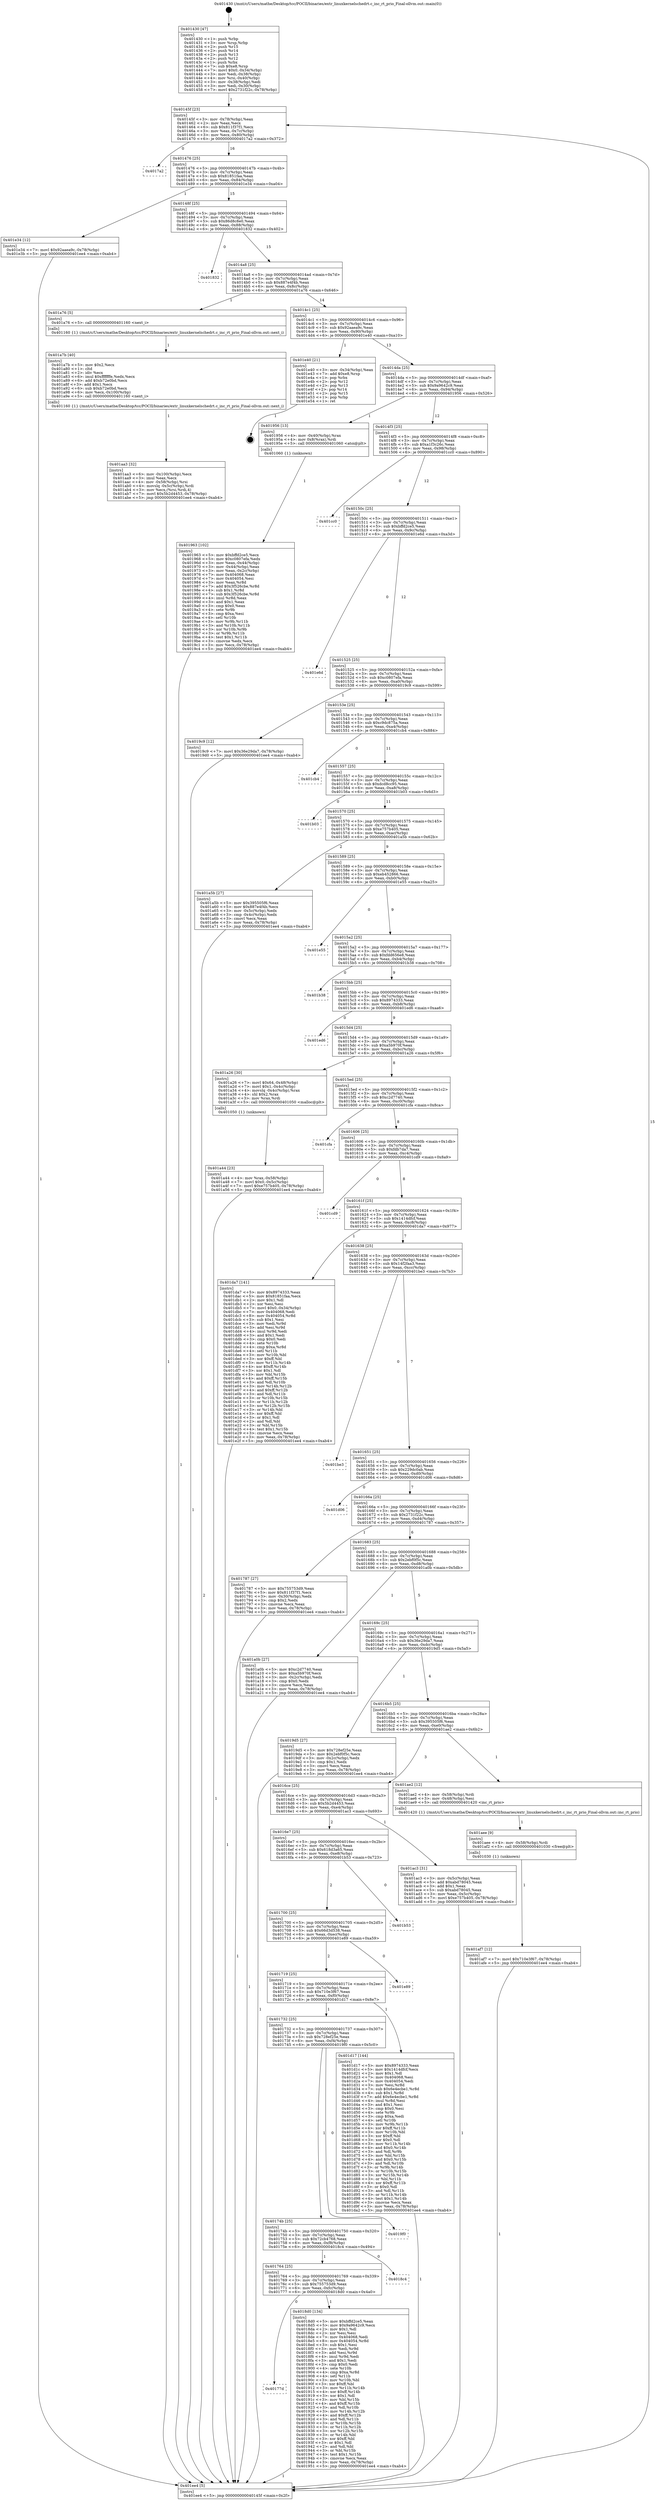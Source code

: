 digraph "0x401430" {
  label = "0x401430 (/mnt/c/Users/mathe/Desktop/tcc/POCII/binaries/extr_linuxkernelschedrt.c_inc_rt_prio_Final-ollvm.out::main(0))"
  labelloc = "t"
  node[shape=record]

  Entry [label="",width=0.3,height=0.3,shape=circle,fillcolor=black,style=filled]
  "0x40145f" [label="{
     0x40145f [23]\l
     | [instrs]\l
     &nbsp;&nbsp;0x40145f \<+3\>: mov -0x78(%rbp),%eax\l
     &nbsp;&nbsp;0x401462 \<+2\>: mov %eax,%ecx\l
     &nbsp;&nbsp;0x401464 \<+6\>: sub $0x811f37f1,%ecx\l
     &nbsp;&nbsp;0x40146a \<+3\>: mov %eax,-0x7c(%rbp)\l
     &nbsp;&nbsp;0x40146d \<+3\>: mov %ecx,-0x80(%rbp)\l
     &nbsp;&nbsp;0x401470 \<+6\>: je 00000000004017a2 \<main+0x372\>\l
  }"]
  "0x4017a2" [label="{
     0x4017a2\l
  }", style=dashed]
  "0x401476" [label="{
     0x401476 [25]\l
     | [instrs]\l
     &nbsp;&nbsp;0x401476 \<+5\>: jmp 000000000040147b \<main+0x4b\>\l
     &nbsp;&nbsp;0x40147b \<+3\>: mov -0x7c(%rbp),%eax\l
     &nbsp;&nbsp;0x40147e \<+5\>: sub $0x81851faa,%eax\l
     &nbsp;&nbsp;0x401483 \<+6\>: mov %eax,-0x84(%rbp)\l
     &nbsp;&nbsp;0x401489 \<+6\>: je 0000000000401e34 \<main+0xa04\>\l
  }"]
  Exit [label="",width=0.3,height=0.3,shape=circle,fillcolor=black,style=filled,peripheries=2]
  "0x401e34" [label="{
     0x401e34 [12]\l
     | [instrs]\l
     &nbsp;&nbsp;0x401e34 \<+7\>: movl $0x92aaea9c,-0x78(%rbp)\l
     &nbsp;&nbsp;0x401e3b \<+5\>: jmp 0000000000401ee4 \<main+0xab4\>\l
  }"]
  "0x40148f" [label="{
     0x40148f [25]\l
     | [instrs]\l
     &nbsp;&nbsp;0x40148f \<+5\>: jmp 0000000000401494 \<main+0x64\>\l
     &nbsp;&nbsp;0x401494 \<+3\>: mov -0x7c(%rbp),%eax\l
     &nbsp;&nbsp;0x401497 \<+5\>: sub $0x86d8c8e0,%eax\l
     &nbsp;&nbsp;0x40149c \<+6\>: mov %eax,-0x88(%rbp)\l
     &nbsp;&nbsp;0x4014a2 \<+6\>: je 0000000000401832 \<main+0x402\>\l
  }"]
  "0x401af7" [label="{
     0x401af7 [12]\l
     | [instrs]\l
     &nbsp;&nbsp;0x401af7 \<+7\>: movl $0x710e3f67,-0x78(%rbp)\l
     &nbsp;&nbsp;0x401afe \<+5\>: jmp 0000000000401ee4 \<main+0xab4\>\l
  }"]
  "0x401832" [label="{
     0x401832\l
  }", style=dashed]
  "0x4014a8" [label="{
     0x4014a8 [25]\l
     | [instrs]\l
     &nbsp;&nbsp;0x4014a8 \<+5\>: jmp 00000000004014ad \<main+0x7d\>\l
     &nbsp;&nbsp;0x4014ad \<+3\>: mov -0x7c(%rbp),%eax\l
     &nbsp;&nbsp;0x4014b0 \<+5\>: sub $0x887e4f4b,%eax\l
     &nbsp;&nbsp;0x4014b5 \<+6\>: mov %eax,-0x8c(%rbp)\l
     &nbsp;&nbsp;0x4014bb \<+6\>: je 0000000000401a76 \<main+0x646\>\l
  }"]
  "0x401aee" [label="{
     0x401aee [9]\l
     | [instrs]\l
     &nbsp;&nbsp;0x401aee \<+4\>: mov -0x58(%rbp),%rdi\l
     &nbsp;&nbsp;0x401af2 \<+5\>: call 0000000000401030 \<free@plt\>\l
     | [calls]\l
     &nbsp;&nbsp;0x401030 \{1\} (unknown)\l
  }"]
  "0x401a76" [label="{
     0x401a76 [5]\l
     | [instrs]\l
     &nbsp;&nbsp;0x401a76 \<+5\>: call 0000000000401160 \<next_i\>\l
     | [calls]\l
     &nbsp;&nbsp;0x401160 \{1\} (/mnt/c/Users/mathe/Desktop/tcc/POCII/binaries/extr_linuxkernelschedrt.c_inc_rt_prio_Final-ollvm.out::next_i)\l
  }"]
  "0x4014c1" [label="{
     0x4014c1 [25]\l
     | [instrs]\l
     &nbsp;&nbsp;0x4014c1 \<+5\>: jmp 00000000004014c6 \<main+0x96\>\l
     &nbsp;&nbsp;0x4014c6 \<+3\>: mov -0x7c(%rbp),%eax\l
     &nbsp;&nbsp;0x4014c9 \<+5\>: sub $0x92aaea9c,%eax\l
     &nbsp;&nbsp;0x4014ce \<+6\>: mov %eax,-0x90(%rbp)\l
     &nbsp;&nbsp;0x4014d4 \<+6\>: je 0000000000401e40 \<main+0xa10\>\l
  }"]
  "0x401aa3" [label="{
     0x401aa3 [32]\l
     | [instrs]\l
     &nbsp;&nbsp;0x401aa3 \<+6\>: mov -0x100(%rbp),%ecx\l
     &nbsp;&nbsp;0x401aa9 \<+3\>: imul %eax,%ecx\l
     &nbsp;&nbsp;0x401aac \<+4\>: mov -0x58(%rbp),%rsi\l
     &nbsp;&nbsp;0x401ab0 \<+4\>: movslq -0x5c(%rbp),%rdi\l
     &nbsp;&nbsp;0x401ab4 \<+3\>: mov %ecx,(%rsi,%rdi,4)\l
     &nbsp;&nbsp;0x401ab7 \<+7\>: movl $0x5b2d4453,-0x78(%rbp)\l
     &nbsp;&nbsp;0x401abe \<+5\>: jmp 0000000000401ee4 \<main+0xab4\>\l
  }"]
  "0x401e40" [label="{
     0x401e40 [21]\l
     | [instrs]\l
     &nbsp;&nbsp;0x401e40 \<+3\>: mov -0x34(%rbp),%eax\l
     &nbsp;&nbsp;0x401e43 \<+7\>: add $0xe8,%rsp\l
     &nbsp;&nbsp;0x401e4a \<+1\>: pop %rbx\l
     &nbsp;&nbsp;0x401e4b \<+2\>: pop %r12\l
     &nbsp;&nbsp;0x401e4d \<+2\>: pop %r13\l
     &nbsp;&nbsp;0x401e4f \<+2\>: pop %r14\l
     &nbsp;&nbsp;0x401e51 \<+2\>: pop %r15\l
     &nbsp;&nbsp;0x401e53 \<+1\>: pop %rbp\l
     &nbsp;&nbsp;0x401e54 \<+1\>: ret\l
  }"]
  "0x4014da" [label="{
     0x4014da [25]\l
     | [instrs]\l
     &nbsp;&nbsp;0x4014da \<+5\>: jmp 00000000004014df \<main+0xaf\>\l
     &nbsp;&nbsp;0x4014df \<+3\>: mov -0x7c(%rbp),%eax\l
     &nbsp;&nbsp;0x4014e2 \<+5\>: sub $0x9a9642c9,%eax\l
     &nbsp;&nbsp;0x4014e7 \<+6\>: mov %eax,-0x94(%rbp)\l
     &nbsp;&nbsp;0x4014ed \<+6\>: je 0000000000401956 \<main+0x526\>\l
  }"]
  "0x401a7b" [label="{
     0x401a7b [40]\l
     | [instrs]\l
     &nbsp;&nbsp;0x401a7b \<+5\>: mov $0x2,%ecx\l
     &nbsp;&nbsp;0x401a80 \<+1\>: cltd\l
     &nbsp;&nbsp;0x401a81 \<+2\>: idiv %ecx\l
     &nbsp;&nbsp;0x401a83 \<+6\>: imul $0xfffffffe,%edx,%ecx\l
     &nbsp;&nbsp;0x401a89 \<+6\>: add $0xb72e0bd,%ecx\l
     &nbsp;&nbsp;0x401a8f \<+3\>: add $0x1,%ecx\l
     &nbsp;&nbsp;0x401a92 \<+6\>: sub $0xb72e0bd,%ecx\l
     &nbsp;&nbsp;0x401a98 \<+6\>: mov %ecx,-0x100(%rbp)\l
     &nbsp;&nbsp;0x401a9e \<+5\>: call 0000000000401160 \<next_i\>\l
     | [calls]\l
     &nbsp;&nbsp;0x401160 \{1\} (/mnt/c/Users/mathe/Desktop/tcc/POCII/binaries/extr_linuxkernelschedrt.c_inc_rt_prio_Final-ollvm.out::next_i)\l
  }"]
  "0x401956" [label="{
     0x401956 [13]\l
     | [instrs]\l
     &nbsp;&nbsp;0x401956 \<+4\>: mov -0x40(%rbp),%rax\l
     &nbsp;&nbsp;0x40195a \<+4\>: mov 0x8(%rax),%rdi\l
     &nbsp;&nbsp;0x40195e \<+5\>: call 0000000000401060 \<atoi@plt\>\l
     | [calls]\l
     &nbsp;&nbsp;0x401060 \{1\} (unknown)\l
  }"]
  "0x4014f3" [label="{
     0x4014f3 [25]\l
     | [instrs]\l
     &nbsp;&nbsp;0x4014f3 \<+5\>: jmp 00000000004014f8 \<main+0xc8\>\l
     &nbsp;&nbsp;0x4014f8 \<+3\>: mov -0x7c(%rbp),%eax\l
     &nbsp;&nbsp;0x4014fb \<+5\>: sub $0xa1f3c26c,%eax\l
     &nbsp;&nbsp;0x401500 \<+6\>: mov %eax,-0x98(%rbp)\l
     &nbsp;&nbsp;0x401506 \<+6\>: je 0000000000401cc0 \<main+0x890\>\l
  }"]
  "0x401a44" [label="{
     0x401a44 [23]\l
     | [instrs]\l
     &nbsp;&nbsp;0x401a44 \<+4\>: mov %rax,-0x58(%rbp)\l
     &nbsp;&nbsp;0x401a48 \<+7\>: movl $0x0,-0x5c(%rbp)\l
     &nbsp;&nbsp;0x401a4f \<+7\>: movl $0xe757b405,-0x78(%rbp)\l
     &nbsp;&nbsp;0x401a56 \<+5\>: jmp 0000000000401ee4 \<main+0xab4\>\l
  }"]
  "0x401cc0" [label="{
     0x401cc0\l
  }", style=dashed]
  "0x40150c" [label="{
     0x40150c [25]\l
     | [instrs]\l
     &nbsp;&nbsp;0x40150c \<+5\>: jmp 0000000000401511 \<main+0xe1\>\l
     &nbsp;&nbsp;0x401511 \<+3\>: mov -0x7c(%rbp),%eax\l
     &nbsp;&nbsp;0x401514 \<+5\>: sub $0xbffd2ce5,%eax\l
     &nbsp;&nbsp;0x401519 \<+6\>: mov %eax,-0x9c(%rbp)\l
     &nbsp;&nbsp;0x40151f \<+6\>: je 0000000000401e6d \<main+0xa3d\>\l
  }"]
  "0x401963" [label="{
     0x401963 [102]\l
     | [instrs]\l
     &nbsp;&nbsp;0x401963 \<+5\>: mov $0xbffd2ce5,%ecx\l
     &nbsp;&nbsp;0x401968 \<+5\>: mov $0xc0807efa,%edx\l
     &nbsp;&nbsp;0x40196d \<+3\>: mov %eax,-0x44(%rbp)\l
     &nbsp;&nbsp;0x401970 \<+3\>: mov -0x44(%rbp),%eax\l
     &nbsp;&nbsp;0x401973 \<+3\>: mov %eax,-0x2c(%rbp)\l
     &nbsp;&nbsp;0x401976 \<+7\>: mov 0x404068,%eax\l
     &nbsp;&nbsp;0x40197d \<+7\>: mov 0x404054,%esi\l
     &nbsp;&nbsp;0x401984 \<+3\>: mov %eax,%r8d\l
     &nbsp;&nbsp;0x401987 \<+7\>: add $0x3f526cbe,%r8d\l
     &nbsp;&nbsp;0x40198e \<+4\>: sub $0x1,%r8d\l
     &nbsp;&nbsp;0x401992 \<+7\>: sub $0x3f526cbe,%r8d\l
     &nbsp;&nbsp;0x401999 \<+4\>: imul %r8d,%eax\l
     &nbsp;&nbsp;0x40199d \<+3\>: and $0x1,%eax\l
     &nbsp;&nbsp;0x4019a0 \<+3\>: cmp $0x0,%eax\l
     &nbsp;&nbsp;0x4019a3 \<+4\>: sete %r9b\l
     &nbsp;&nbsp;0x4019a7 \<+3\>: cmp $0xa,%esi\l
     &nbsp;&nbsp;0x4019aa \<+4\>: setl %r10b\l
     &nbsp;&nbsp;0x4019ae \<+3\>: mov %r9b,%r11b\l
     &nbsp;&nbsp;0x4019b1 \<+3\>: and %r10b,%r11b\l
     &nbsp;&nbsp;0x4019b4 \<+3\>: xor %r10b,%r9b\l
     &nbsp;&nbsp;0x4019b7 \<+3\>: or %r9b,%r11b\l
     &nbsp;&nbsp;0x4019ba \<+4\>: test $0x1,%r11b\l
     &nbsp;&nbsp;0x4019be \<+3\>: cmovne %edx,%ecx\l
     &nbsp;&nbsp;0x4019c1 \<+3\>: mov %ecx,-0x78(%rbp)\l
     &nbsp;&nbsp;0x4019c4 \<+5\>: jmp 0000000000401ee4 \<main+0xab4\>\l
  }"]
  "0x401e6d" [label="{
     0x401e6d\l
  }", style=dashed]
  "0x401525" [label="{
     0x401525 [25]\l
     | [instrs]\l
     &nbsp;&nbsp;0x401525 \<+5\>: jmp 000000000040152a \<main+0xfa\>\l
     &nbsp;&nbsp;0x40152a \<+3\>: mov -0x7c(%rbp),%eax\l
     &nbsp;&nbsp;0x40152d \<+5\>: sub $0xc0807efa,%eax\l
     &nbsp;&nbsp;0x401532 \<+6\>: mov %eax,-0xa0(%rbp)\l
     &nbsp;&nbsp;0x401538 \<+6\>: je 00000000004019c9 \<main+0x599\>\l
  }"]
  "0x40177d" [label="{
     0x40177d\l
  }", style=dashed]
  "0x4019c9" [label="{
     0x4019c9 [12]\l
     | [instrs]\l
     &nbsp;&nbsp;0x4019c9 \<+7\>: movl $0x36e29da7,-0x78(%rbp)\l
     &nbsp;&nbsp;0x4019d0 \<+5\>: jmp 0000000000401ee4 \<main+0xab4\>\l
  }"]
  "0x40153e" [label="{
     0x40153e [25]\l
     | [instrs]\l
     &nbsp;&nbsp;0x40153e \<+5\>: jmp 0000000000401543 \<main+0x113\>\l
     &nbsp;&nbsp;0x401543 \<+3\>: mov -0x7c(%rbp),%eax\l
     &nbsp;&nbsp;0x401546 \<+5\>: sub $0xc9dc875a,%eax\l
     &nbsp;&nbsp;0x40154b \<+6\>: mov %eax,-0xa4(%rbp)\l
     &nbsp;&nbsp;0x401551 \<+6\>: je 0000000000401cb4 \<main+0x884\>\l
  }"]
  "0x4018d0" [label="{
     0x4018d0 [134]\l
     | [instrs]\l
     &nbsp;&nbsp;0x4018d0 \<+5\>: mov $0xbffd2ce5,%eax\l
     &nbsp;&nbsp;0x4018d5 \<+5\>: mov $0x9a9642c9,%ecx\l
     &nbsp;&nbsp;0x4018da \<+2\>: mov $0x1,%dl\l
     &nbsp;&nbsp;0x4018dc \<+2\>: xor %esi,%esi\l
     &nbsp;&nbsp;0x4018de \<+7\>: mov 0x404068,%edi\l
     &nbsp;&nbsp;0x4018e5 \<+8\>: mov 0x404054,%r8d\l
     &nbsp;&nbsp;0x4018ed \<+3\>: sub $0x1,%esi\l
     &nbsp;&nbsp;0x4018f0 \<+3\>: mov %edi,%r9d\l
     &nbsp;&nbsp;0x4018f3 \<+3\>: add %esi,%r9d\l
     &nbsp;&nbsp;0x4018f6 \<+4\>: imul %r9d,%edi\l
     &nbsp;&nbsp;0x4018fa \<+3\>: and $0x1,%edi\l
     &nbsp;&nbsp;0x4018fd \<+3\>: cmp $0x0,%edi\l
     &nbsp;&nbsp;0x401900 \<+4\>: sete %r10b\l
     &nbsp;&nbsp;0x401904 \<+4\>: cmp $0xa,%r8d\l
     &nbsp;&nbsp;0x401908 \<+4\>: setl %r11b\l
     &nbsp;&nbsp;0x40190c \<+3\>: mov %r10b,%bl\l
     &nbsp;&nbsp;0x40190f \<+3\>: xor $0xff,%bl\l
     &nbsp;&nbsp;0x401912 \<+3\>: mov %r11b,%r14b\l
     &nbsp;&nbsp;0x401915 \<+4\>: xor $0xff,%r14b\l
     &nbsp;&nbsp;0x401919 \<+3\>: xor $0x1,%dl\l
     &nbsp;&nbsp;0x40191c \<+3\>: mov %bl,%r15b\l
     &nbsp;&nbsp;0x40191f \<+4\>: and $0xff,%r15b\l
     &nbsp;&nbsp;0x401923 \<+3\>: and %dl,%r10b\l
     &nbsp;&nbsp;0x401926 \<+3\>: mov %r14b,%r12b\l
     &nbsp;&nbsp;0x401929 \<+4\>: and $0xff,%r12b\l
     &nbsp;&nbsp;0x40192d \<+3\>: and %dl,%r11b\l
     &nbsp;&nbsp;0x401930 \<+3\>: or %r10b,%r15b\l
     &nbsp;&nbsp;0x401933 \<+3\>: or %r11b,%r12b\l
     &nbsp;&nbsp;0x401936 \<+3\>: xor %r12b,%r15b\l
     &nbsp;&nbsp;0x401939 \<+3\>: or %r14b,%bl\l
     &nbsp;&nbsp;0x40193c \<+3\>: xor $0xff,%bl\l
     &nbsp;&nbsp;0x40193f \<+3\>: or $0x1,%dl\l
     &nbsp;&nbsp;0x401942 \<+2\>: and %dl,%bl\l
     &nbsp;&nbsp;0x401944 \<+3\>: or %bl,%r15b\l
     &nbsp;&nbsp;0x401947 \<+4\>: test $0x1,%r15b\l
     &nbsp;&nbsp;0x40194b \<+3\>: cmovne %ecx,%eax\l
     &nbsp;&nbsp;0x40194e \<+3\>: mov %eax,-0x78(%rbp)\l
     &nbsp;&nbsp;0x401951 \<+5\>: jmp 0000000000401ee4 \<main+0xab4\>\l
  }"]
  "0x401cb4" [label="{
     0x401cb4\l
  }", style=dashed]
  "0x401557" [label="{
     0x401557 [25]\l
     | [instrs]\l
     &nbsp;&nbsp;0x401557 \<+5\>: jmp 000000000040155c \<main+0x12c\>\l
     &nbsp;&nbsp;0x40155c \<+3\>: mov -0x7c(%rbp),%eax\l
     &nbsp;&nbsp;0x40155f \<+5\>: sub $0xdcd8cc95,%eax\l
     &nbsp;&nbsp;0x401564 \<+6\>: mov %eax,-0xa8(%rbp)\l
     &nbsp;&nbsp;0x40156a \<+6\>: je 0000000000401b03 \<main+0x6d3\>\l
  }"]
  "0x401764" [label="{
     0x401764 [25]\l
     | [instrs]\l
     &nbsp;&nbsp;0x401764 \<+5\>: jmp 0000000000401769 \<main+0x339\>\l
     &nbsp;&nbsp;0x401769 \<+3\>: mov -0x7c(%rbp),%eax\l
     &nbsp;&nbsp;0x40176c \<+5\>: sub $0x755753d9,%eax\l
     &nbsp;&nbsp;0x401771 \<+6\>: mov %eax,-0xfc(%rbp)\l
     &nbsp;&nbsp;0x401777 \<+6\>: je 00000000004018d0 \<main+0x4a0\>\l
  }"]
  "0x401b03" [label="{
     0x401b03\l
  }", style=dashed]
  "0x401570" [label="{
     0x401570 [25]\l
     | [instrs]\l
     &nbsp;&nbsp;0x401570 \<+5\>: jmp 0000000000401575 \<main+0x145\>\l
     &nbsp;&nbsp;0x401575 \<+3\>: mov -0x7c(%rbp),%eax\l
     &nbsp;&nbsp;0x401578 \<+5\>: sub $0xe757b405,%eax\l
     &nbsp;&nbsp;0x40157d \<+6\>: mov %eax,-0xac(%rbp)\l
     &nbsp;&nbsp;0x401583 \<+6\>: je 0000000000401a5b \<main+0x62b\>\l
  }"]
  "0x4018c4" [label="{
     0x4018c4\l
  }", style=dashed]
  "0x401a5b" [label="{
     0x401a5b [27]\l
     | [instrs]\l
     &nbsp;&nbsp;0x401a5b \<+5\>: mov $0x395505f6,%eax\l
     &nbsp;&nbsp;0x401a60 \<+5\>: mov $0x887e4f4b,%ecx\l
     &nbsp;&nbsp;0x401a65 \<+3\>: mov -0x5c(%rbp),%edx\l
     &nbsp;&nbsp;0x401a68 \<+3\>: cmp -0x4c(%rbp),%edx\l
     &nbsp;&nbsp;0x401a6b \<+3\>: cmovl %ecx,%eax\l
     &nbsp;&nbsp;0x401a6e \<+3\>: mov %eax,-0x78(%rbp)\l
     &nbsp;&nbsp;0x401a71 \<+5\>: jmp 0000000000401ee4 \<main+0xab4\>\l
  }"]
  "0x401589" [label="{
     0x401589 [25]\l
     | [instrs]\l
     &nbsp;&nbsp;0x401589 \<+5\>: jmp 000000000040158e \<main+0x15e\>\l
     &nbsp;&nbsp;0x40158e \<+3\>: mov -0x7c(%rbp),%eax\l
     &nbsp;&nbsp;0x401591 \<+5\>: sub $0xeb452866,%eax\l
     &nbsp;&nbsp;0x401596 \<+6\>: mov %eax,-0xb0(%rbp)\l
     &nbsp;&nbsp;0x40159c \<+6\>: je 0000000000401e55 \<main+0xa25\>\l
  }"]
  "0x40174b" [label="{
     0x40174b [25]\l
     | [instrs]\l
     &nbsp;&nbsp;0x40174b \<+5\>: jmp 0000000000401750 \<main+0x320\>\l
     &nbsp;&nbsp;0x401750 \<+3\>: mov -0x7c(%rbp),%eax\l
     &nbsp;&nbsp;0x401753 \<+5\>: sub $0x72cb4768,%eax\l
     &nbsp;&nbsp;0x401758 \<+6\>: mov %eax,-0xf8(%rbp)\l
     &nbsp;&nbsp;0x40175e \<+6\>: je 00000000004018c4 \<main+0x494\>\l
  }"]
  "0x401e55" [label="{
     0x401e55\l
  }", style=dashed]
  "0x4015a2" [label="{
     0x4015a2 [25]\l
     | [instrs]\l
     &nbsp;&nbsp;0x4015a2 \<+5\>: jmp 00000000004015a7 \<main+0x177\>\l
     &nbsp;&nbsp;0x4015a7 \<+3\>: mov -0x7c(%rbp),%eax\l
     &nbsp;&nbsp;0x4015aa \<+5\>: sub $0xfdd656e8,%eax\l
     &nbsp;&nbsp;0x4015af \<+6\>: mov %eax,-0xb4(%rbp)\l
     &nbsp;&nbsp;0x4015b5 \<+6\>: je 0000000000401b38 \<main+0x708\>\l
  }"]
  "0x4019f0" [label="{
     0x4019f0\l
  }", style=dashed]
  "0x401b38" [label="{
     0x401b38\l
  }", style=dashed]
  "0x4015bb" [label="{
     0x4015bb [25]\l
     | [instrs]\l
     &nbsp;&nbsp;0x4015bb \<+5\>: jmp 00000000004015c0 \<main+0x190\>\l
     &nbsp;&nbsp;0x4015c0 \<+3\>: mov -0x7c(%rbp),%eax\l
     &nbsp;&nbsp;0x4015c3 \<+5\>: sub $0x8974333,%eax\l
     &nbsp;&nbsp;0x4015c8 \<+6\>: mov %eax,-0xb8(%rbp)\l
     &nbsp;&nbsp;0x4015ce \<+6\>: je 0000000000401ed6 \<main+0xaa6\>\l
  }"]
  "0x401732" [label="{
     0x401732 [25]\l
     | [instrs]\l
     &nbsp;&nbsp;0x401732 \<+5\>: jmp 0000000000401737 \<main+0x307\>\l
     &nbsp;&nbsp;0x401737 \<+3\>: mov -0x7c(%rbp),%eax\l
     &nbsp;&nbsp;0x40173a \<+5\>: sub $0x728ef25e,%eax\l
     &nbsp;&nbsp;0x40173f \<+6\>: mov %eax,-0xf4(%rbp)\l
     &nbsp;&nbsp;0x401745 \<+6\>: je 00000000004019f0 \<main+0x5c0\>\l
  }"]
  "0x401ed6" [label="{
     0x401ed6\l
  }", style=dashed]
  "0x4015d4" [label="{
     0x4015d4 [25]\l
     | [instrs]\l
     &nbsp;&nbsp;0x4015d4 \<+5\>: jmp 00000000004015d9 \<main+0x1a9\>\l
     &nbsp;&nbsp;0x4015d9 \<+3\>: mov -0x7c(%rbp),%eax\l
     &nbsp;&nbsp;0x4015dc \<+5\>: sub $0xa5b970f,%eax\l
     &nbsp;&nbsp;0x4015e1 \<+6\>: mov %eax,-0xbc(%rbp)\l
     &nbsp;&nbsp;0x4015e7 \<+6\>: je 0000000000401a26 \<main+0x5f6\>\l
  }"]
  "0x401d17" [label="{
     0x401d17 [144]\l
     | [instrs]\l
     &nbsp;&nbsp;0x401d17 \<+5\>: mov $0x8974333,%eax\l
     &nbsp;&nbsp;0x401d1c \<+5\>: mov $0x1414dfcf,%ecx\l
     &nbsp;&nbsp;0x401d21 \<+2\>: mov $0x1,%dl\l
     &nbsp;&nbsp;0x401d23 \<+7\>: mov 0x404068,%esi\l
     &nbsp;&nbsp;0x401d2a \<+7\>: mov 0x404054,%edi\l
     &nbsp;&nbsp;0x401d31 \<+3\>: mov %esi,%r8d\l
     &nbsp;&nbsp;0x401d34 \<+7\>: sub $0x6e4ecbe1,%r8d\l
     &nbsp;&nbsp;0x401d3b \<+4\>: sub $0x1,%r8d\l
     &nbsp;&nbsp;0x401d3f \<+7\>: add $0x6e4ecbe1,%r8d\l
     &nbsp;&nbsp;0x401d46 \<+4\>: imul %r8d,%esi\l
     &nbsp;&nbsp;0x401d4a \<+3\>: and $0x1,%esi\l
     &nbsp;&nbsp;0x401d4d \<+3\>: cmp $0x0,%esi\l
     &nbsp;&nbsp;0x401d50 \<+4\>: sete %r9b\l
     &nbsp;&nbsp;0x401d54 \<+3\>: cmp $0xa,%edi\l
     &nbsp;&nbsp;0x401d57 \<+4\>: setl %r10b\l
     &nbsp;&nbsp;0x401d5b \<+3\>: mov %r9b,%r11b\l
     &nbsp;&nbsp;0x401d5e \<+4\>: xor $0xff,%r11b\l
     &nbsp;&nbsp;0x401d62 \<+3\>: mov %r10b,%bl\l
     &nbsp;&nbsp;0x401d65 \<+3\>: xor $0xff,%bl\l
     &nbsp;&nbsp;0x401d68 \<+3\>: xor $0x0,%dl\l
     &nbsp;&nbsp;0x401d6b \<+3\>: mov %r11b,%r14b\l
     &nbsp;&nbsp;0x401d6e \<+4\>: and $0x0,%r14b\l
     &nbsp;&nbsp;0x401d72 \<+3\>: and %dl,%r9b\l
     &nbsp;&nbsp;0x401d75 \<+3\>: mov %bl,%r15b\l
     &nbsp;&nbsp;0x401d78 \<+4\>: and $0x0,%r15b\l
     &nbsp;&nbsp;0x401d7c \<+3\>: and %dl,%r10b\l
     &nbsp;&nbsp;0x401d7f \<+3\>: or %r9b,%r14b\l
     &nbsp;&nbsp;0x401d82 \<+3\>: or %r10b,%r15b\l
     &nbsp;&nbsp;0x401d85 \<+3\>: xor %r15b,%r14b\l
     &nbsp;&nbsp;0x401d88 \<+3\>: or %bl,%r11b\l
     &nbsp;&nbsp;0x401d8b \<+4\>: xor $0xff,%r11b\l
     &nbsp;&nbsp;0x401d8f \<+3\>: or $0x0,%dl\l
     &nbsp;&nbsp;0x401d92 \<+3\>: and %dl,%r11b\l
     &nbsp;&nbsp;0x401d95 \<+3\>: or %r11b,%r14b\l
     &nbsp;&nbsp;0x401d98 \<+4\>: test $0x1,%r14b\l
     &nbsp;&nbsp;0x401d9c \<+3\>: cmovne %ecx,%eax\l
     &nbsp;&nbsp;0x401d9f \<+3\>: mov %eax,-0x78(%rbp)\l
     &nbsp;&nbsp;0x401da2 \<+5\>: jmp 0000000000401ee4 \<main+0xab4\>\l
  }"]
  "0x401a26" [label="{
     0x401a26 [30]\l
     | [instrs]\l
     &nbsp;&nbsp;0x401a26 \<+7\>: movl $0x64,-0x48(%rbp)\l
     &nbsp;&nbsp;0x401a2d \<+7\>: movl $0x1,-0x4c(%rbp)\l
     &nbsp;&nbsp;0x401a34 \<+4\>: movslq -0x4c(%rbp),%rax\l
     &nbsp;&nbsp;0x401a38 \<+4\>: shl $0x2,%rax\l
     &nbsp;&nbsp;0x401a3c \<+3\>: mov %rax,%rdi\l
     &nbsp;&nbsp;0x401a3f \<+5\>: call 0000000000401050 \<malloc@plt\>\l
     | [calls]\l
     &nbsp;&nbsp;0x401050 \{1\} (unknown)\l
  }"]
  "0x4015ed" [label="{
     0x4015ed [25]\l
     | [instrs]\l
     &nbsp;&nbsp;0x4015ed \<+5\>: jmp 00000000004015f2 \<main+0x1c2\>\l
     &nbsp;&nbsp;0x4015f2 \<+3\>: mov -0x7c(%rbp),%eax\l
     &nbsp;&nbsp;0x4015f5 \<+5\>: sub $0xc2d7740,%eax\l
     &nbsp;&nbsp;0x4015fa \<+6\>: mov %eax,-0xc0(%rbp)\l
     &nbsp;&nbsp;0x401600 \<+6\>: je 0000000000401cfa \<main+0x8ca\>\l
  }"]
  "0x401719" [label="{
     0x401719 [25]\l
     | [instrs]\l
     &nbsp;&nbsp;0x401719 \<+5\>: jmp 000000000040171e \<main+0x2ee\>\l
     &nbsp;&nbsp;0x40171e \<+3\>: mov -0x7c(%rbp),%eax\l
     &nbsp;&nbsp;0x401721 \<+5\>: sub $0x710e3f67,%eax\l
     &nbsp;&nbsp;0x401726 \<+6\>: mov %eax,-0xf0(%rbp)\l
     &nbsp;&nbsp;0x40172c \<+6\>: je 0000000000401d17 \<main+0x8e7\>\l
  }"]
  "0x401cfa" [label="{
     0x401cfa\l
  }", style=dashed]
  "0x401606" [label="{
     0x401606 [25]\l
     | [instrs]\l
     &nbsp;&nbsp;0x401606 \<+5\>: jmp 000000000040160b \<main+0x1db\>\l
     &nbsp;&nbsp;0x40160b \<+3\>: mov -0x7c(%rbp),%eax\l
     &nbsp;&nbsp;0x40160e \<+5\>: sub $0xfdb7da7,%eax\l
     &nbsp;&nbsp;0x401613 \<+6\>: mov %eax,-0xc4(%rbp)\l
     &nbsp;&nbsp;0x401619 \<+6\>: je 0000000000401cd9 \<main+0x8a9\>\l
  }"]
  "0x401e89" [label="{
     0x401e89\l
  }", style=dashed]
  "0x401cd9" [label="{
     0x401cd9\l
  }", style=dashed]
  "0x40161f" [label="{
     0x40161f [25]\l
     | [instrs]\l
     &nbsp;&nbsp;0x40161f \<+5\>: jmp 0000000000401624 \<main+0x1f4\>\l
     &nbsp;&nbsp;0x401624 \<+3\>: mov -0x7c(%rbp),%eax\l
     &nbsp;&nbsp;0x401627 \<+5\>: sub $0x1414dfcf,%eax\l
     &nbsp;&nbsp;0x40162c \<+6\>: mov %eax,-0xc8(%rbp)\l
     &nbsp;&nbsp;0x401632 \<+6\>: je 0000000000401da7 \<main+0x977\>\l
  }"]
  "0x401700" [label="{
     0x401700 [25]\l
     | [instrs]\l
     &nbsp;&nbsp;0x401700 \<+5\>: jmp 0000000000401705 \<main+0x2d5\>\l
     &nbsp;&nbsp;0x401705 \<+3\>: mov -0x7c(%rbp),%eax\l
     &nbsp;&nbsp;0x401708 \<+5\>: sub $0x66d3d538,%eax\l
     &nbsp;&nbsp;0x40170d \<+6\>: mov %eax,-0xec(%rbp)\l
     &nbsp;&nbsp;0x401713 \<+6\>: je 0000000000401e89 \<main+0xa59\>\l
  }"]
  "0x401da7" [label="{
     0x401da7 [141]\l
     | [instrs]\l
     &nbsp;&nbsp;0x401da7 \<+5\>: mov $0x8974333,%eax\l
     &nbsp;&nbsp;0x401dac \<+5\>: mov $0x81851faa,%ecx\l
     &nbsp;&nbsp;0x401db1 \<+2\>: mov $0x1,%dl\l
     &nbsp;&nbsp;0x401db3 \<+2\>: xor %esi,%esi\l
     &nbsp;&nbsp;0x401db5 \<+7\>: movl $0x0,-0x34(%rbp)\l
     &nbsp;&nbsp;0x401dbc \<+7\>: mov 0x404068,%edi\l
     &nbsp;&nbsp;0x401dc3 \<+8\>: mov 0x404054,%r8d\l
     &nbsp;&nbsp;0x401dcb \<+3\>: sub $0x1,%esi\l
     &nbsp;&nbsp;0x401dce \<+3\>: mov %edi,%r9d\l
     &nbsp;&nbsp;0x401dd1 \<+3\>: add %esi,%r9d\l
     &nbsp;&nbsp;0x401dd4 \<+4\>: imul %r9d,%edi\l
     &nbsp;&nbsp;0x401dd8 \<+3\>: and $0x1,%edi\l
     &nbsp;&nbsp;0x401ddb \<+3\>: cmp $0x0,%edi\l
     &nbsp;&nbsp;0x401dde \<+4\>: sete %r10b\l
     &nbsp;&nbsp;0x401de2 \<+4\>: cmp $0xa,%r8d\l
     &nbsp;&nbsp;0x401de6 \<+4\>: setl %r11b\l
     &nbsp;&nbsp;0x401dea \<+3\>: mov %r10b,%bl\l
     &nbsp;&nbsp;0x401ded \<+3\>: xor $0xff,%bl\l
     &nbsp;&nbsp;0x401df0 \<+3\>: mov %r11b,%r14b\l
     &nbsp;&nbsp;0x401df3 \<+4\>: xor $0xff,%r14b\l
     &nbsp;&nbsp;0x401df7 \<+3\>: xor $0x1,%dl\l
     &nbsp;&nbsp;0x401dfa \<+3\>: mov %bl,%r15b\l
     &nbsp;&nbsp;0x401dfd \<+4\>: and $0xff,%r15b\l
     &nbsp;&nbsp;0x401e01 \<+3\>: and %dl,%r10b\l
     &nbsp;&nbsp;0x401e04 \<+3\>: mov %r14b,%r12b\l
     &nbsp;&nbsp;0x401e07 \<+4\>: and $0xff,%r12b\l
     &nbsp;&nbsp;0x401e0b \<+3\>: and %dl,%r11b\l
     &nbsp;&nbsp;0x401e0e \<+3\>: or %r10b,%r15b\l
     &nbsp;&nbsp;0x401e11 \<+3\>: or %r11b,%r12b\l
     &nbsp;&nbsp;0x401e14 \<+3\>: xor %r12b,%r15b\l
     &nbsp;&nbsp;0x401e17 \<+3\>: or %r14b,%bl\l
     &nbsp;&nbsp;0x401e1a \<+3\>: xor $0xff,%bl\l
     &nbsp;&nbsp;0x401e1d \<+3\>: or $0x1,%dl\l
     &nbsp;&nbsp;0x401e20 \<+2\>: and %dl,%bl\l
     &nbsp;&nbsp;0x401e22 \<+3\>: or %bl,%r15b\l
     &nbsp;&nbsp;0x401e25 \<+4\>: test $0x1,%r15b\l
     &nbsp;&nbsp;0x401e29 \<+3\>: cmovne %ecx,%eax\l
     &nbsp;&nbsp;0x401e2c \<+3\>: mov %eax,-0x78(%rbp)\l
     &nbsp;&nbsp;0x401e2f \<+5\>: jmp 0000000000401ee4 \<main+0xab4\>\l
  }"]
  "0x401638" [label="{
     0x401638 [25]\l
     | [instrs]\l
     &nbsp;&nbsp;0x401638 \<+5\>: jmp 000000000040163d \<main+0x20d\>\l
     &nbsp;&nbsp;0x40163d \<+3\>: mov -0x7c(%rbp),%eax\l
     &nbsp;&nbsp;0x401640 \<+5\>: sub $0x14f2faa3,%eax\l
     &nbsp;&nbsp;0x401645 \<+6\>: mov %eax,-0xcc(%rbp)\l
     &nbsp;&nbsp;0x40164b \<+6\>: je 0000000000401be3 \<main+0x7b3\>\l
  }"]
  "0x401b53" [label="{
     0x401b53\l
  }", style=dashed]
  "0x401be3" [label="{
     0x401be3\l
  }", style=dashed]
  "0x401651" [label="{
     0x401651 [25]\l
     | [instrs]\l
     &nbsp;&nbsp;0x401651 \<+5\>: jmp 0000000000401656 \<main+0x226\>\l
     &nbsp;&nbsp;0x401656 \<+3\>: mov -0x7c(%rbp),%eax\l
     &nbsp;&nbsp;0x401659 \<+5\>: sub $0x229dc0ab,%eax\l
     &nbsp;&nbsp;0x40165e \<+6\>: mov %eax,-0xd0(%rbp)\l
     &nbsp;&nbsp;0x401664 \<+6\>: je 0000000000401d06 \<main+0x8d6\>\l
  }"]
  "0x4016e7" [label="{
     0x4016e7 [25]\l
     | [instrs]\l
     &nbsp;&nbsp;0x4016e7 \<+5\>: jmp 00000000004016ec \<main+0x2bc\>\l
     &nbsp;&nbsp;0x4016ec \<+3\>: mov -0x7c(%rbp),%eax\l
     &nbsp;&nbsp;0x4016ef \<+5\>: sub $0x618d3a65,%eax\l
     &nbsp;&nbsp;0x4016f4 \<+6\>: mov %eax,-0xe8(%rbp)\l
     &nbsp;&nbsp;0x4016fa \<+6\>: je 0000000000401b53 \<main+0x723\>\l
  }"]
  "0x401d06" [label="{
     0x401d06\l
  }", style=dashed]
  "0x40166a" [label="{
     0x40166a [25]\l
     | [instrs]\l
     &nbsp;&nbsp;0x40166a \<+5\>: jmp 000000000040166f \<main+0x23f\>\l
     &nbsp;&nbsp;0x40166f \<+3\>: mov -0x7c(%rbp),%eax\l
     &nbsp;&nbsp;0x401672 \<+5\>: sub $0x2731f22c,%eax\l
     &nbsp;&nbsp;0x401677 \<+6\>: mov %eax,-0xd4(%rbp)\l
     &nbsp;&nbsp;0x40167d \<+6\>: je 0000000000401787 \<main+0x357\>\l
  }"]
  "0x401ac3" [label="{
     0x401ac3 [31]\l
     | [instrs]\l
     &nbsp;&nbsp;0x401ac3 \<+3\>: mov -0x5c(%rbp),%eax\l
     &nbsp;&nbsp;0x401ac6 \<+5\>: add $0xabd78045,%eax\l
     &nbsp;&nbsp;0x401acb \<+3\>: add $0x1,%eax\l
     &nbsp;&nbsp;0x401ace \<+5\>: sub $0xabd78045,%eax\l
     &nbsp;&nbsp;0x401ad3 \<+3\>: mov %eax,-0x5c(%rbp)\l
     &nbsp;&nbsp;0x401ad6 \<+7\>: movl $0xe757b405,-0x78(%rbp)\l
     &nbsp;&nbsp;0x401add \<+5\>: jmp 0000000000401ee4 \<main+0xab4\>\l
  }"]
  "0x401787" [label="{
     0x401787 [27]\l
     | [instrs]\l
     &nbsp;&nbsp;0x401787 \<+5\>: mov $0x755753d9,%eax\l
     &nbsp;&nbsp;0x40178c \<+5\>: mov $0x811f37f1,%ecx\l
     &nbsp;&nbsp;0x401791 \<+3\>: mov -0x30(%rbp),%edx\l
     &nbsp;&nbsp;0x401794 \<+3\>: cmp $0x2,%edx\l
     &nbsp;&nbsp;0x401797 \<+3\>: cmovne %ecx,%eax\l
     &nbsp;&nbsp;0x40179a \<+3\>: mov %eax,-0x78(%rbp)\l
     &nbsp;&nbsp;0x40179d \<+5\>: jmp 0000000000401ee4 \<main+0xab4\>\l
  }"]
  "0x401683" [label="{
     0x401683 [25]\l
     | [instrs]\l
     &nbsp;&nbsp;0x401683 \<+5\>: jmp 0000000000401688 \<main+0x258\>\l
     &nbsp;&nbsp;0x401688 \<+3\>: mov -0x7c(%rbp),%eax\l
     &nbsp;&nbsp;0x40168b \<+5\>: sub $0x2ebf0f5c,%eax\l
     &nbsp;&nbsp;0x401690 \<+6\>: mov %eax,-0xd8(%rbp)\l
     &nbsp;&nbsp;0x401696 \<+6\>: je 0000000000401a0b \<main+0x5db\>\l
  }"]
  "0x401ee4" [label="{
     0x401ee4 [5]\l
     | [instrs]\l
     &nbsp;&nbsp;0x401ee4 \<+5\>: jmp 000000000040145f \<main+0x2f\>\l
  }"]
  "0x401430" [label="{
     0x401430 [47]\l
     | [instrs]\l
     &nbsp;&nbsp;0x401430 \<+1\>: push %rbp\l
     &nbsp;&nbsp;0x401431 \<+3\>: mov %rsp,%rbp\l
     &nbsp;&nbsp;0x401434 \<+2\>: push %r15\l
     &nbsp;&nbsp;0x401436 \<+2\>: push %r14\l
     &nbsp;&nbsp;0x401438 \<+2\>: push %r13\l
     &nbsp;&nbsp;0x40143a \<+2\>: push %r12\l
     &nbsp;&nbsp;0x40143c \<+1\>: push %rbx\l
     &nbsp;&nbsp;0x40143d \<+7\>: sub $0xe8,%rsp\l
     &nbsp;&nbsp;0x401444 \<+7\>: movl $0x0,-0x34(%rbp)\l
     &nbsp;&nbsp;0x40144b \<+3\>: mov %edi,-0x38(%rbp)\l
     &nbsp;&nbsp;0x40144e \<+4\>: mov %rsi,-0x40(%rbp)\l
     &nbsp;&nbsp;0x401452 \<+3\>: mov -0x38(%rbp),%edi\l
     &nbsp;&nbsp;0x401455 \<+3\>: mov %edi,-0x30(%rbp)\l
     &nbsp;&nbsp;0x401458 \<+7\>: movl $0x2731f22c,-0x78(%rbp)\l
  }"]
  "0x4016ce" [label="{
     0x4016ce [25]\l
     | [instrs]\l
     &nbsp;&nbsp;0x4016ce \<+5\>: jmp 00000000004016d3 \<main+0x2a3\>\l
     &nbsp;&nbsp;0x4016d3 \<+3\>: mov -0x7c(%rbp),%eax\l
     &nbsp;&nbsp;0x4016d6 \<+5\>: sub $0x5b2d4453,%eax\l
     &nbsp;&nbsp;0x4016db \<+6\>: mov %eax,-0xe4(%rbp)\l
     &nbsp;&nbsp;0x4016e1 \<+6\>: je 0000000000401ac3 \<main+0x693\>\l
  }"]
  "0x401a0b" [label="{
     0x401a0b [27]\l
     | [instrs]\l
     &nbsp;&nbsp;0x401a0b \<+5\>: mov $0xc2d7740,%eax\l
     &nbsp;&nbsp;0x401a10 \<+5\>: mov $0xa5b970f,%ecx\l
     &nbsp;&nbsp;0x401a15 \<+3\>: mov -0x2c(%rbp),%edx\l
     &nbsp;&nbsp;0x401a18 \<+3\>: cmp $0x0,%edx\l
     &nbsp;&nbsp;0x401a1b \<+3\>: cmove %ecx,%eax\l
     &nbsp;&nbsp;0x401a1e \<+3\>: mov %eax,-0x78(%rbp)\l
     &nbsp;&nbsp;0x401a21 \<+5\>: jmp 0000000000401ee4 \<main+0xab4\>\l
  }"]
  "0x40169c" [label="{
     0x40169c [25]\l
     | [instrs]\l
     &nbsp;&nbsp;0x40169c \<+5\>: jmp 00000000004016a1 \<main+0x271\>\l
     &nbsp;&nbsp;0x4016a1 \<+3\>: mov -0x7c(%rbp),%eax\l
     &nbsp;&nbsp;0x4016a4 \<+5\>: sub $0x36e29da7,%eax\l
     &nbsp;&nbsp;0x4016a9 \<+6\>: mov %eax,-0xdc(%rbp)\l
     &nbsp;&nbsp;0x4016af \<+6\>: je 00000000004019d5 \<main+0x5a5\>\l
  }"]
  "0x401ae2" [label="{
     0x401ae2 [12]\l
     | [instrs]\l
     &nbsp;&nbsp;0x401ae2 \<+4\>: mov -0x58(%rbp),%rdi\l
     &nbsp;&nbsp;0x401ae6 \<+3\>: mov -0x48(%rbp),%esi\l
     &nbsp;&nbsp;0x401ae9 \<+5\>: call 0000000000401420 \<inc_rt_prio\>\l
     | [calls]\l
     &nbsp;&nbsp;0x401420 \{1\} (/mnt/c/Users/mathe/Desktop/tcc/POCII/binaries/extr_linuxkernelschedrt.c_inc_rt_prio_Final-ollvm.out::inc_rt_prio)\l
  }"]
  "0x4019d5" [label="{
     0x4019d5 [27]\l
     | [instrs]\l
     &nbsp;&nbsp;0x4019d5 \<+5\>: mov $0x728ef25e,%eax\l
     &nbsp;&nbsp;0x4019da \<+5\>: mov $0x2ebf0f5c,%ecx\l
     &nbsp;&nbsp;0x4019df \<+3\>: mov -0x2c(%rbp),%edx\l
     &nbsp;&nbsp;0x4019e2 \<+3\>: cmp $0x1,%edx\l
     &nbsp;&nbsp;0x4019e5 \<+3\>: cmovl %ecx,%eax\l
     &nbsp;&nbsp;0x4019e8 \<+3\>: mov %eax,-0x78(%rbp)\l
     &nbsp;&nbsp;0x4019eb \<+5\>: jmp 0000000000401ee4 \<main+0xab4\>\l
  }"]
  "0x4016b5" [label="{
     0x4016b5 [25]\l
     | [instrs]\l
     &nbsp;&nbsp;0x4016b5 \<+5\>: jmp 00000000004016ba \<main+0x28a\>\l
     &nbsp;&nbsp;0x4016ba \<+3\>: mov -0x7c(%rbp),%eax\l
     &nbsp;&nbsp;0x4016bd \<+5\>: sub $0x395505f6,%eax\l
     &nbsp;&nbsp;0x4016c2 \<+6\>: mov %eax,-0xe0(%rbp)\l
     &nbsp;&nbsp;0x4016c8 \<+6\>: je 0000000000401ae2 \<main+0x6b2\>\l
  }"]
  Entry -> "0x401430" [label=" 1"]
  "0x40145f" -> "0x4017a2" [label=" 0"]
  "0x40145f" -> "0x401476" [label=" 16"]
  "0x401e40" -> Exit [label=" 1"]
  "0x401476" -> "0x401e34" [label=" 1"]
  "0x401476" -> "0x40148f" [label=" 15"]
  "0x401e34" -> "0x401ee4" [label=" 1"]
  "0x40148f" -> "0x401832" [label=" 0"]
  "0x40148f" -> "0x4014a8" [label=" 15"]
  "0x401da7" -> "0x401ee4" [label=" 1"]
  "0x4014a8" -> "0x401a76" [label=" 1"]
  "0x4014a8" -> "0x4014c1" [label=" 14"]
  "0x401d17" -> "0x401ee4" [label=" 1"]
  "0x4014c1" -> "0x401e40" [label=" 1"]
  "0x4014c1" -> "0x4014da" [label=" 13"]
  "0x401af7" -> "0x401ee4" [label=" 1"]
  "0x4014da" -> "0x401956" [label=" 1"]
  "0x4014da" -> "0x4014f3" [label=" 12"]
  "0x401aee" -> "0x401af7" [label=" 1"]
  "0x4014f3" -> "0x401cc0" [label=" 0"]
  "0x4014f3" -> "0x40150c" [label=" 12"]
  "0x401ae2" -> "0x401aee" [label=" 1"]
  "0x40150c" -> "0x401e6d" [label=" 0"]
  "0x40150c" -> "0x401525" [label=" 12"]
  "0x401ac3" -> "0x401ee4" [label=" 1"]
  "0x401525" -> "0x4019c9" [label=" 1"]
  "0x401525" -> "0x40153e" [label=" 11"]
  "0x401aa3" -> "0x401ee4" [label=" 1"]
  "0x40153e" -> "0x401cb4" [label=" 0"]
  "0x40153e" -> "0x401557" [label=" 11"]
  "0x401a7b" -> "0x401aa3" [label=" 1"]
  "0x401557" -> "0x401b03" [label=" 0"]
  "0x401557" -> "0x401570" [label=" 11"]
  "0x401a5b" -> "0x401ee4" [label=" 2"]
  "0x401570" -> "0x401a5b" [label=" 2"]
  "0x401570" -> "0x401589" [label=" 9"]
  "0x401a44" -> "0x401ee4" [label=" 1"]
  "0x401589" -> "0x401e55" [label=" 0"]
  "0x401589" -> "0x4015a2" [label=" 9"]
  "0x401a0b" -> "0x401ee4" [label=" 1"]
  "0x4015a2" -> "0x401b38" [label=" 0"]
  "0x4015a2" -> "0x4015bb" [label=" 9"]
  "0x4019d5" -> "0x401ee4" [label=" 1"]
  "0x4015bb" -> "0x401ed6" [label=" 0"]
  "0x4015bb" -> "0x4015d4" [label=" 9"]
  "0x401963" -> "0x401ee4" [label=" 1"]
  "0x4015d4" -> "0x401a26" [label=" 1"]
  "0x4015d4" -> "0x4015ed" [label=" 8"]
  "0x401956" -> "0x401963" [label=" 1"]
  "0x4015ed" -> "0x401cfa" [label=" 0"]
  "0x4015ed" -> "0x401606" [label=" 8"]
  "0x401764" -> "0x40177d" [label=" 0"]
  "0x401606" -> "0x401cd9" [label=" 0"]
  "0x401606" -> "0x40161f" [label=" 8"]
  "0x401764" -> "0x4018d0" [label=" 1"]
  "0x40161f" -> "0x401da7" [label=" 1"]
  "0x40161f" -> "0x401638" [label=" 7"]
  "0x40174b" -> "0x401764" [label=" 1"]
  "0x401638" -> "0x401be3" [label=" 0"]
  "0x401638" -> "0x401651" [label=" 7"]
  "0x40174b" -> "0x4018c4" [label=" 0"]
  "0x401651" -> "0x401d06" [label=" 0"]
  "0x401651" -> "0x40166a" [label=" 7"]
  "0x401732" -> "0x40174b" [label=" 1"]
  "0x40166a" -> "0x401787" [label=" 1"]
  "0x40166a" -> "0x401683" [label=" 6"]
  "0x401787" -> "0x401ee4" [label=" 1"]
  "0x401430" -> "0x40145f" [label=" 1"]
  "0x401ee4" -> "0x40145f" [label=" 15"]
  "0x401732" -> "0x4019f0" [label=" 0"]
  "0x401683" -> "0x401a0b" [label=" 1"]
  "0x401683" -> "0x40169c" [label=" 5"]
  "0x401719" -> "0x401732" [label=" 1"]
  "0x40169c" -> "0x4019d5" [label=" 1"]
  "0x40169c" -> "0x4016b5" [label=" 4"]
  "0x401719" -> "0x401d17" [label=" 1"]
  "0x4016b5" -> "0x401ae2" [label=" 1"]
  "0x4016b5" -> "0x4016ce" [label=" 3"]
  "0x4019c9" -> "0x401ee4" [label=" 1"]
  "0x4016ce" -> "0x401ac3" [label=" 1"]
  "0x4016ce" -> "0x4016e7" [label=" 2"]
  "0x401a26" -> "0x401a44" [label=" 1"]
  "0x4016e7" -> "0x401b53" [label=" 0"]
  "0x4016e7" -> "0x401700" [label=" 2"]
  "0x401a76" -> "0x401a7b" [label=" 1"]
  "0x401700" -> "0x401e89" [label=" 0"]
  "0x401700" -> "0x401719" [label=" 2"]
  "0x4018d0" -> "0x401ee4" [label=" 1"]
}
